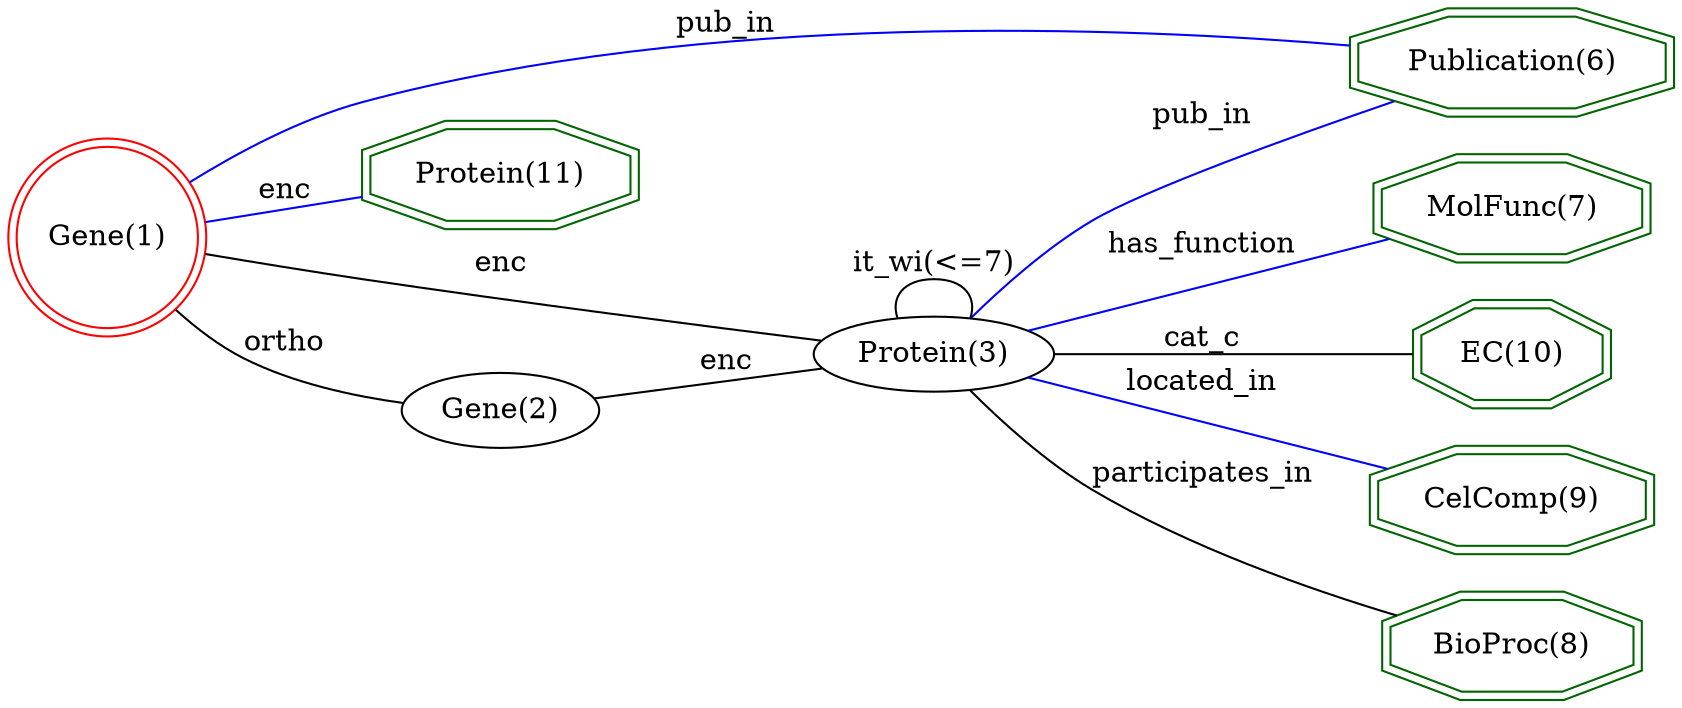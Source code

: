 digraph {
	graph [_draw_="c 9 -#fffffe00 C 7 -#ffffff P 4 0 0 0 296 692.59 296 692.59 0 ",
		bb="0,0,692.59,296",
		dpi=96,
		rankdir=LR,
		xdotversion=1.7
	];
	node [label="\N"];
	"MolFunc(7)"	[_draw_="c 7 -#006400 p 8 680.74 200.54 680.74 215.46 646.6 226 598.31 226 564.17 215.46 564.17 200.54 598.31 190 646.6 190 c 7 -#006400 \
p 8 684.74 197.59 684.74 218.41 647.2 230 597.71 230 560.18 218.41 560.18 197.59 597.71 186 647.2 186 ",
		_ldraw_="F 14 11 -Times-Roman c 7 -#000000 T 622.46 204.3 0 67 10 -MolFunc(7) ",
		color=darkgreen,
		height=0.61111,
		pos="622.46,208",
		shape=doubleoctagon,
		width=1.7331];
	"Publication(6)"	[_draw_="c 7 -#006400 p 8 688.71 263.54 688.71 278.46 649.9 289 595.02 289 556.21 278.46 556.21 263.54 595.02 253 649.9 253 c 7 -#006400 \
p 8 692.71 260.49 692.71 281.51 650.43 293 594.48 293 552.2 281.51 552.2 260.49 594.48 249 650.43 249 ",
		_ldraw_="F 14 11 -Times-Roman c 7 -#000000 T 622.46 267.3 0 78 14 -Publication(6) ",
		color=darkgreen,
		height=0.61111,
		pos="622.46,271",
		shape=doubleoctagon,
		width=1.948];
	"Gene(1)"	[_draw_="c 7 -#ff0000 e 43.65 196 39.78 39.78 c 7 -#ff0000 e 43.65 196 43.79 43.79 ",
		_ldraw_="F 14 11 -Times-Roman c 7 -#000000 T 43.65 192.3 0 45 7 -Gene(1) ",
		color=red,
		height=1.2124,
		pos="43.646,196",
		shape=doublecircle,
		width=1.2124];
	"Gene(1)" -> "Publication(6)"	[_draw_="c 7 -#0000ff B 7 79.7 220.7 99.92 233.49 126.4 247.9 152.29 255 290.03 292.78 459.06 286.33 551.98 278.51 ",
		_ldraw_="F 14 11 -Times-Roman c 7 -#000000 T 307.04 284.8 0 38 6 -pub_in ",
		arrowhead=none,
		color=blue,
		label=pub_in,
		lp="307.04,288.5",
		pos="79.697,220.7 99.915,233.49 126.4,247.9 152.29,255 290.03,292.78 459.06,286.33 551.98,278.51"];
	"Protein(11)"	[_draw_="c 7 -#006400 p 8 265.92 216.54 265.92 231.46 233.85 242 188.49 242 156.41 231.46 156.41 216.54 188.49 206 233.85 206 c 7 -#006400 \
p 8 269.91 213.65 269.91 234.35 234.48 246 187.85 246 152.42 234.35 152.42 213.65 187.85 202 234.48 202 ",
		_ldraw_="F 14 11 -Times-Roman c 7 -#000000 T 211.17 220.3 0 62 11 -Protein(11) ",
		color=darkgreen,
		height=0.61111,
		pos="211.17,224",
		shape=doubleoctagon,
		width=1.6353];
	"Gene(1)" -> "Protein(11)"	[_draw_="c 7 -#0000ff B 4 86.84 203.14 106.67 206.49 130.62 210.54 152.12 214.18 ",
		_ldraw_="F 14 11 -Times-Roman c 7 -#000000 T 119.79 213.8 0 19 3 -enc ",
		arrowhead=none,
		color=blue,
		label=enc,
		lp="119.79,217.5",
		pos="86.842,203.14 106.67,206.49 130.62,210.54 152.12,214.18"];
	"Protein(3)"	[_draw_="c 7 -#000000 e 390.18 146 46.29 18 ",
		_ldraw_="F 14 11 -Times-Roman c 7 -#000000 T 390.18 142.3 0 55 10 -Protein(3) ",
		height=0.5,
		pos="390.18,146",
		width=1.2818];
	"Gene(1)" -> "Protein(3)"	[_draw_="c 7 -#000000 B 7 86.77 188.64 106.63 185.25 130.65 181.27 152.29 178 219.79 167.8 298.36 157.5 345.9 151.43 ",
		_ldraw_="F 14 11 -Times-Roman c 7 -#000000 T 211.17 181.8 0 19 3 -enc ",
		arrowhead=none,
		color=black,
		label=enc,
		lp="211.17,185.5",
		pos="86.775,188.64 106.63,185.25 130.65,181.27 152.29,178 219.79,167.8 298.36,157.5 345.9,151.43"];
	"Gene(2)"	[_draw_="c 7 -#000000 e 211.17 115 39.79 18 ",
		_ldraw_="F 14 11 -Times-Roman c 7 -#000000 T 211.17 111.3 0 45 7 -Gene(2) ",
		height=0.5,
		pos="211.17,115",
		width=1.1013];
	"Gene(1)" -> "Gene(2)"	[_draw_="c 7 -#000000 B 7 73.41 163.84 82.8 154.98 93.79 146.14 105.29 140 126.1 128.91 151.83 122.68 172.6 119.21 ",
		_ldraw_="F 14 11 -Times-Roman c 7 -#000000 T 119.79 143.8 0 29 5 -ortho ",
		arrowhead=none,
		color=black,
		label=ortho,
		lp="119.79,147.5",
		pos="73.41,163.84 82.795,154.98 93.785,146.14 105.29,140 126.1,128.91 151.83,122.68 172.6,119.21"];
	"EC(10)"	[_draw_="c 7 -#006400 p 8 661.76 138.54 661.76 153.46 638.74 164 606.18 164 583.16 153.46 583.16 138.54 606.18 128 638.74 128 c 7 -#006400 \
p 8 665.75 135.97 665.75 156.03 639.61 168 605.31 168 579.17 156.03 579.17 135.97 605.31 124 639.61 124 ",
		_ldraw_="F 14 11 -Times-Roman c 7 -#000000 T 622.46 142.3 0 40 6 -EC(10) ",
		color=darkgreen,
		height=0.61111,
		pos="622.46,146",
		shape=doubleoctagon,
		width=1.2054];
	"CelComp(9)"	[_draw_="c 7 -#006400 p 8 682.06 76.54 682.06 91.46 647.15 102 597.77 102 562.85 91.46 562.85 76.54 597.77 66 647.15 66 c 7 -#006400 p 8 \
686.05 73.57 686.05 94.43 647.74 106 597.18 106 558.86 94.43 558.86 73.57 597.18 62 647.74 62 ",
		_ldraw_="F 14 11 -Times-Roman c 7 -#000000 T 622.46 80.3 0 69 10 -CelComp(9) ",
		color=darkgreen,
		height=0.61111,
		pos="622.46,84",
		shape=doubleoctagon,
		width=1.7721];
	"BioProc(8)"	[_draw_="c 7 -#006400 p 8 676.78 14.54 676.78 29.46 644.96 40 599.96 40 568.13 29.46 568.13 14.54 599.96 4 644.96 4 c 7 -#006400 p 8 680.8 \
11.66 680.8 32.34 645.61 44 599.31 44 564.12 32.34 564.12 11.66 599.31 0 645.61 0 ",
		_ldraw_="F 14 11 -Times-Roman c 7 -#000000 T 622.46 18.3 0 61 10 -BioProc(8) ",
		color=darkgreen,
		height=0.61111,
		pos="622.46,22",
		shape=doubleoctagon,
		width=1.6158];
	"Protein(3)" -> "MolFunc(7)"	[_draw_="c 7 -#0000ff B 7 426.84 157 435.8 159.69 445.4 162.51 454.33 165 492.28 175.59 535.34 186.64 568.25 194.89 ",
		_ldraw_="F 14 11 -Times-Roman c 7 -#000000 T 494.33 188.8 0 70 12 -has_function ",
		arrowhead=none,
		color=blue,
		label=has_function,
		lp="494.33,192.5",
		pos="426.84,157 435.8,159.69 445.4,162.51 454.33,165 492.28,175.59 535.34,186.64 568.25,194.89"];
	"Protein(3)" -> "Publication(6)"	[_draw_="c 7 -#0000ff B 7 406.45 163.03 418.48 175.65 436.19 192.58 454.33 204 490.43 226.74 535.55 244.28 569.81 255.7 ",
		_ldraw_="F 14 11 -Times-Roman c 7 -#000000 T 494.33 245.8 0 38 6 -pub_in ",
		arrowhead=none,
		color=blue,
		label=pub_in,
		lp="494.33,249.5",
		pos="406.45,163.03 418.48,175.65 436.19,192.58 454.33,204 490.43,226.74 535.55,244.28 569.81,255.7"];
	"Protein(3)" -> "EC(10)"	[_draw_="c 7 -#000000 B 4 436.4 146 477.79 146 538.58 146 579.06 146 ",
		_ldraw_="F 14 11 -Times-Roman c 7 -#000000 T 494.33 149.8 0 29 5 -cat_c ",
		arrowhead=none,
		color=black,
		label=cat_c,
		lp="494.33,153.5",
		pos="436.4,146 477.79,146 538.58,146 579.06,146"];
	"Protein(3)" -> "CelComp(9)"	[_draw_="c 7 -#0000ff B 7 426.84 135 435.8 132.31 445.4 129.49 454.33 127 492.13 116.45 535.01 105.44 567.87 97.2 ",
		_ldraw_="F 14 11 -Times-Roman c 7 -#000000 T 494.33 130.8 0 57 10 -located_in ",
		arrowhead=none,
		color=blue,
		label=located_in,
		lp="494.33,134.5",
		pos="426.84,135 435.8,132.31 445.4,129.49 454.33,127 492.13,116.45 535.01,105.44 567.87,97.201"];
	"Protein(3)" -> "BioProc(8)"	[_draw_="c 7 -#000000 B 7 406.12 128.87 418.1 115.97 435.91 98.58 454.33 87 491.49 63.64 538.42 46.29 573.08 35.42 ",
		_ldraw_="F 14 11 -Times-Roman c 7 -#000000 T 494.33 90.8 0 80 15 -participates_in ",
		arrowhead=none,
		color=black,
		label=participates_in,
		lp="494.33,94.5",
		pos="406.12,128.87 418.1,115.97 435.91,98.578 454.33,87 491.49,63.638 538.42,46.292 573.08,35.423"];
	"Protein(3)" -> "Protein(3)"	[_draw_="c 7 -#000000 B 7 375.54 163.41 372.81 173.09 377.69 182 390.18 182 402.68 182 407.56 173.09 404.82 163.41 ",
		_ldraw_="F 14 11 -Times-Roman c 7 -#000000 T 390.18 185.8 0 61 10 -it_wi(<=7) ",
		arrowhead=none,
		color=black,
		label="it_wi(<=7)",
		lp="390.18,189.5",
		pos="375.54,163.41 372.81,173.09 377.69,182 390.18,182 402.68,182 407.56,173.09 404.82,163.41"];
	"Gene(2)" -> "Protein(3)"	[_draw_="c 7 -#000000 B 4 248.41 121.35 277.24 126.4 317.59 133.46 347.71 138.74 ",
		_ldraw_="F 14 11 -Times-Roman c 7 -#000000 T 307.04 137.8 0 19 3 -enc ",
		arrowhead=none,
		color=black,
		label=enc,
		lp="307.04,141.5",
		pos="248.41,121.35 277.24,126.4 317.59,133.46 347.71,138.74"];
}
